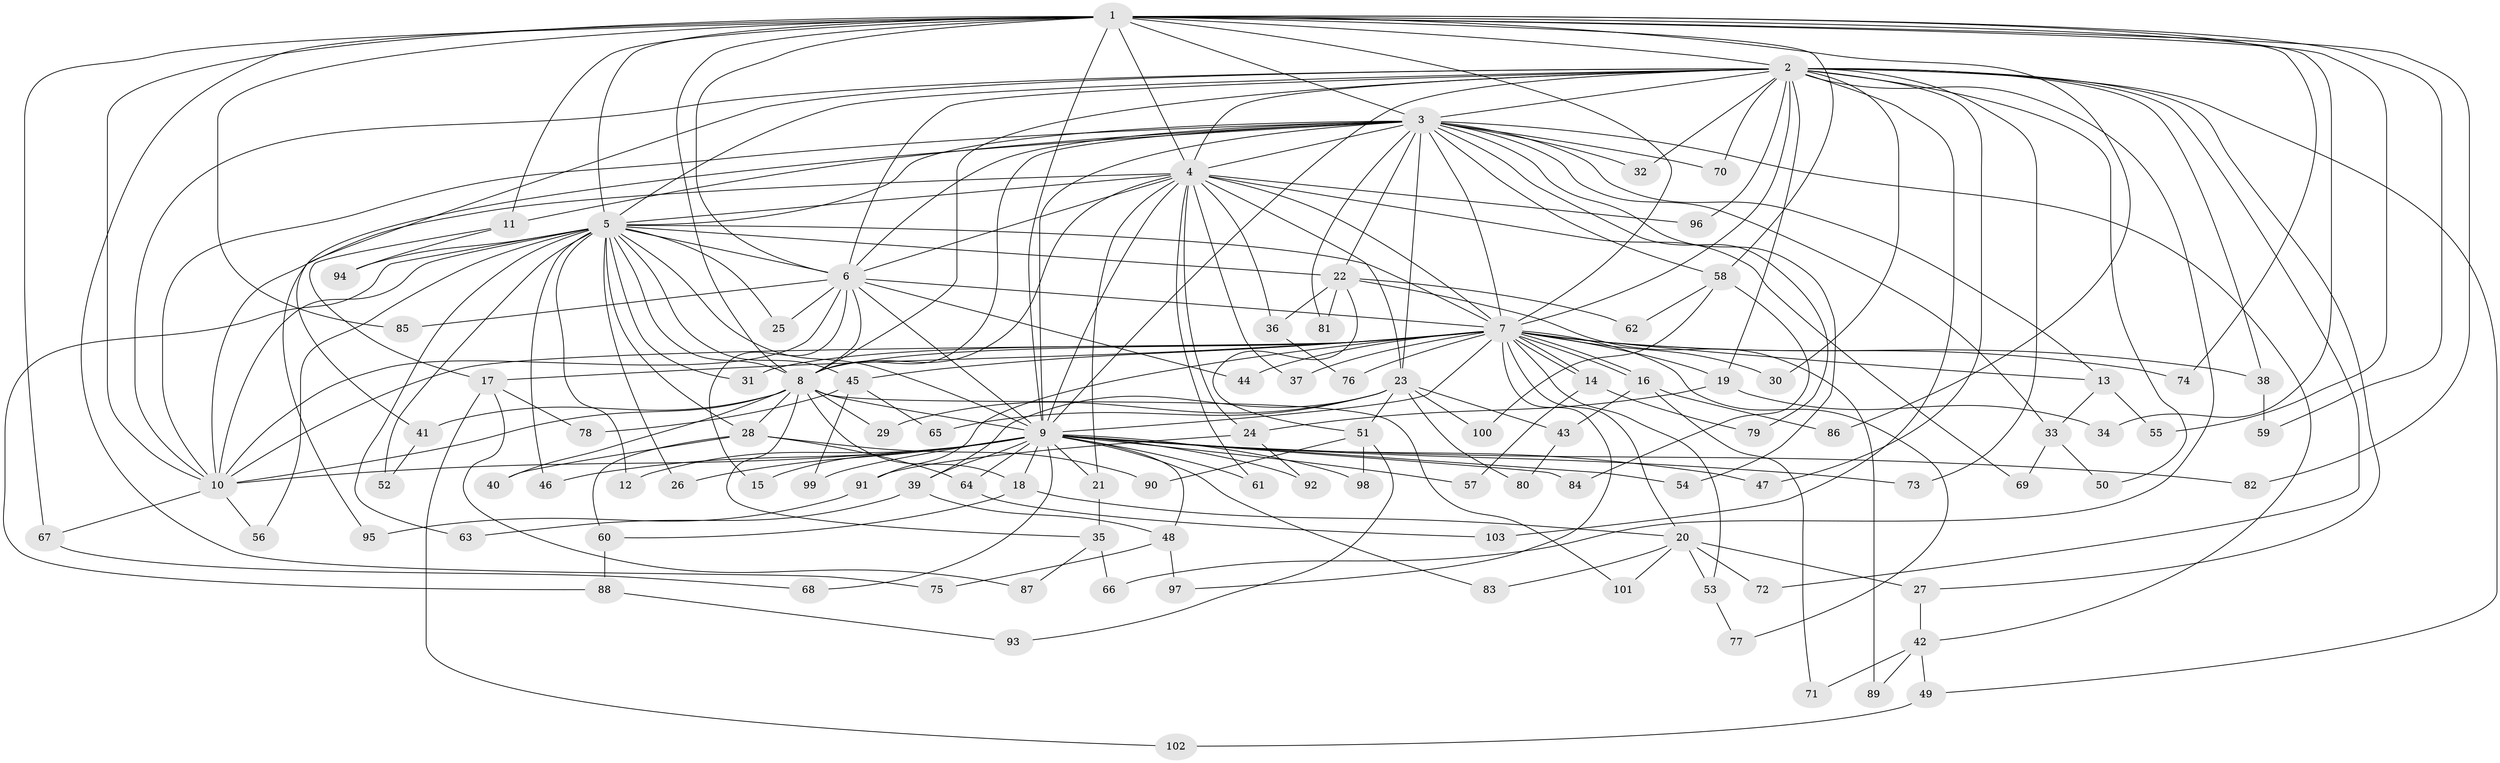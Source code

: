 // coarse degree distribution, {11: 0.06976744186046512, 14: 0.023255813953488372, 17: 0.023255813953488372, 9: 0.09302325581395349, 21: 0.023255813953488372, 10: 0.023255813953488372, 18: 0.023255813953488372, 4: 0.09302325581395349, 3: 0.16279069767441862, 6: 0.046511627906976744, 7: 0.046511627906976744, 5: 0.046511627906976744, 2: 0.32558139534883723}
// Generated by graph-tools (version 1.1) at 2025/49/03/04/25 22:49:39]
// undirected, 103 vertices, 231 edges
graph export_dot {
  node [color=gray90,style=filled];
  1;
  2;
  3;
  4;
  5;
  6;
  7;
  8;
  9;
  10;
  11;
  12;
  13;
  14;
  15;
  16;
  17;
  18;
  19;
  20;
  21;
  22;
  23;
  24;
  25;
  26;
  27;
  28;
  29;
  30;
  31;
  32;
  33;
  34;
  35;
  36;
  37;
  38;
  39;
  40;
  41;
  42;
  43;
  44;
  45;
  46;
  47;
  48;
  49;
  50;
  51;
  52;
  53;
  54;
  55;
  56;
  57;
  58;
  59;
  60;
  61;
  62;
  63;
  64;
  65;
  66;
  67;
  68;
  69;
  70;
  71;
  72;
  73;
  74;
  75;
  76;
  77;
  78;
  79;
  80;
  81;
  82;
  83;
  84;
  85;
  86;
  87;
  88;
  89;
  90;
  91;
  92;
  93;
  94;
  95;
  96;
  97;
  98;
  99;
  100;
  101;
  102;
  103;
  1 -- 2;
  1 -- 3;
  1 -- 4;
  1 -- 5;
  1 -- 6;
  1 -- 7;
  1 -- 8;
  1 -- 9;
  1 -- 10;
  1 -- 11;
  1 -- 34;
  1 -- 55;
  1 -- 58;
  1 -- 59;
  1 -- 67;
  1 -- 74;
  1 -- 75;
  1 -- 82;
  1 -- 85;
  1 -- 86;
  2 -- 3;
  2 -- 4;
  2 -- 5;
  2 -- 6;
  2 -- 7;
  2 -- 8;
  2 -- 9;
  2 -- 10;
  2 -- 19;
  2 -- 27;
  2 -- 30;
  2 -- 32;
  2 -- 38;
  2 -- 41;
  2 -- 47;
  2 -- 49;
  2 -- 50;
  2 -- 66;
  2 -- 70;
  2 -- 72;
  2 -- 73;
  2 -- 96;
  2 -- 103;
  3 -- 4;
  3 -- 5;
  3 -- 6;
  3 -- 7;
  3 -- 8;
  3 -- 9;
  3 -- 10;
  3 -- 11;
  3 -- 13;
  3 -- 22;
  3 -- 23;
  3 -- 32;
  3 -- 33;
  3 -- 42;
  3 -- 54;
  3 -- 58;
  3 -- 70;
  3 -- 79;
  3 -- 81;
  3 -- 95;
  4 -- 5;
  4 -- 6;
  4 -- 7;
  4 -- 8;
  4 -- 9;
  4 -- 10;
  4 -- 21;
  4 -- 23;
  4 -- 24;
  4 -- 36;
  4 -- 37;
  4 -- 61;
  4 -- 69;
  4 -- 96;
  5 -- 6;
  5 -- 7;
  5 -- 8;
  5 -- 9;
  5 -- 10;
  5 -- 12;
  5 -- 22;
  5 -- 25;
  5 -- 26;
  5 -- 28;
  5 -- 31;
  5 -- 45;
  5 -- 46;
  5 -- 52;
  5 -- 56;
  5 -- 63;
  5 -- 88;
  5 -- 94;
  6 -- 7;
  6 -- 8;
  6 -- 9;
  6 -- 10;
  6 -- 15;
  6 -- 25;
  6 -- 44;
  6 -- 85;
  7 -- 8;
  7 -- 9;
  7 -- 10;
  7 -- 13;
  7 -- 14;
  7 -- 14;
  7 -- 16;
  7 -- 16;
  7 -- 17;
  7 -- 19;
  7 -- 20;
  7 -- 30;
  7 -- 31;
  7 -- 37;
  7 -- 38;
  7 -- 44;
  7 -- 45;
  7 -- 53;
  7 -- 74;
  7 -- 76;
  7 -- 77;
  7 -- 91;
  7 -- 97;
  8 -- 9;
  8 -- 10;
  8 -- 18;
  8 -- 28;
  8 -- 29;
  8 -- 35;
  8 -- 40;
  8 -- 41;
  8 -- 101;
  9 -- 10;
  9 -- 12;
  9 -- 15;
  9 -- 18;
  9 -- 21;
  9 -- 26;
  9 -- 39;
  9 -- 46;
  9 -- 47;
  9 -- 48;
  9 -- 54;
  9 -- 57;
  9 -- 61;
  9 -- 64;
  9 -- 68;
  9 -- 73;
  9 -- 82;
  9 -- 83;
  9 -- 84;
  9 -- 92;
  9 -- 98;
  9 -- 99;
  10 -- 56;
  10 -- 67;
  11 -- 17;
  11 -- 94;
  13 -- 33;
  13 -- 55;
  14 -- 57;
  14 -- 79;
  16 -- 43;
  16 -- 71;
  16 -- 86;
  17 -- 78;
  17 -- 87;
  17 -- 102;
  18 -- 20;
  18 -- 60;
  19 -- 24;
  19 -- 34;
  20 -- 27;
  20 -- 53;
  20 -- 72;
  20 -- 83;
  20 -- 101;
  21 -- 35;
  22 -- 36;
  22 -- 51;
  22 -- 62;
  22 -- 81;
  22 -- 89;
  23 -- 29;
  23 -- 39;
  23 -- 43;
  23 -- 51;
  23 -- 65;
  23 -- 80;
  23 -- 100;
  24 -- 91;
  24 -- 92;
  27 -- 42;
  28 -- 40;
  28 -- 60;
  28 -- 64;
  28 -- 90;
  33 -- 50;
  33 -- 69;
  35 -- 66;
  35 -- 87;
  36 -- 76;
  38 -- 59;
  39 -- 48;
  39 -- 63;
  41 -- 52;
  42 -- 49;
  42 -- 71;
  42 -- 89;
  43 -- 80;
  45 -- 65;
  45 -- 78;
  45 -- 99;
  48 -- 75;
  48 -- 97;
  49 -- 102;
  51 -- 90;
  51 -- 93;
  51 -- 98;
  53 -- 77;
  58 -- 62;
  58 -- 84;
  58 -- 100;
  60 -- 88;
  64 -- 103;
  67 -- 68;
  88 -- 93;
  91 -- 95;
}

